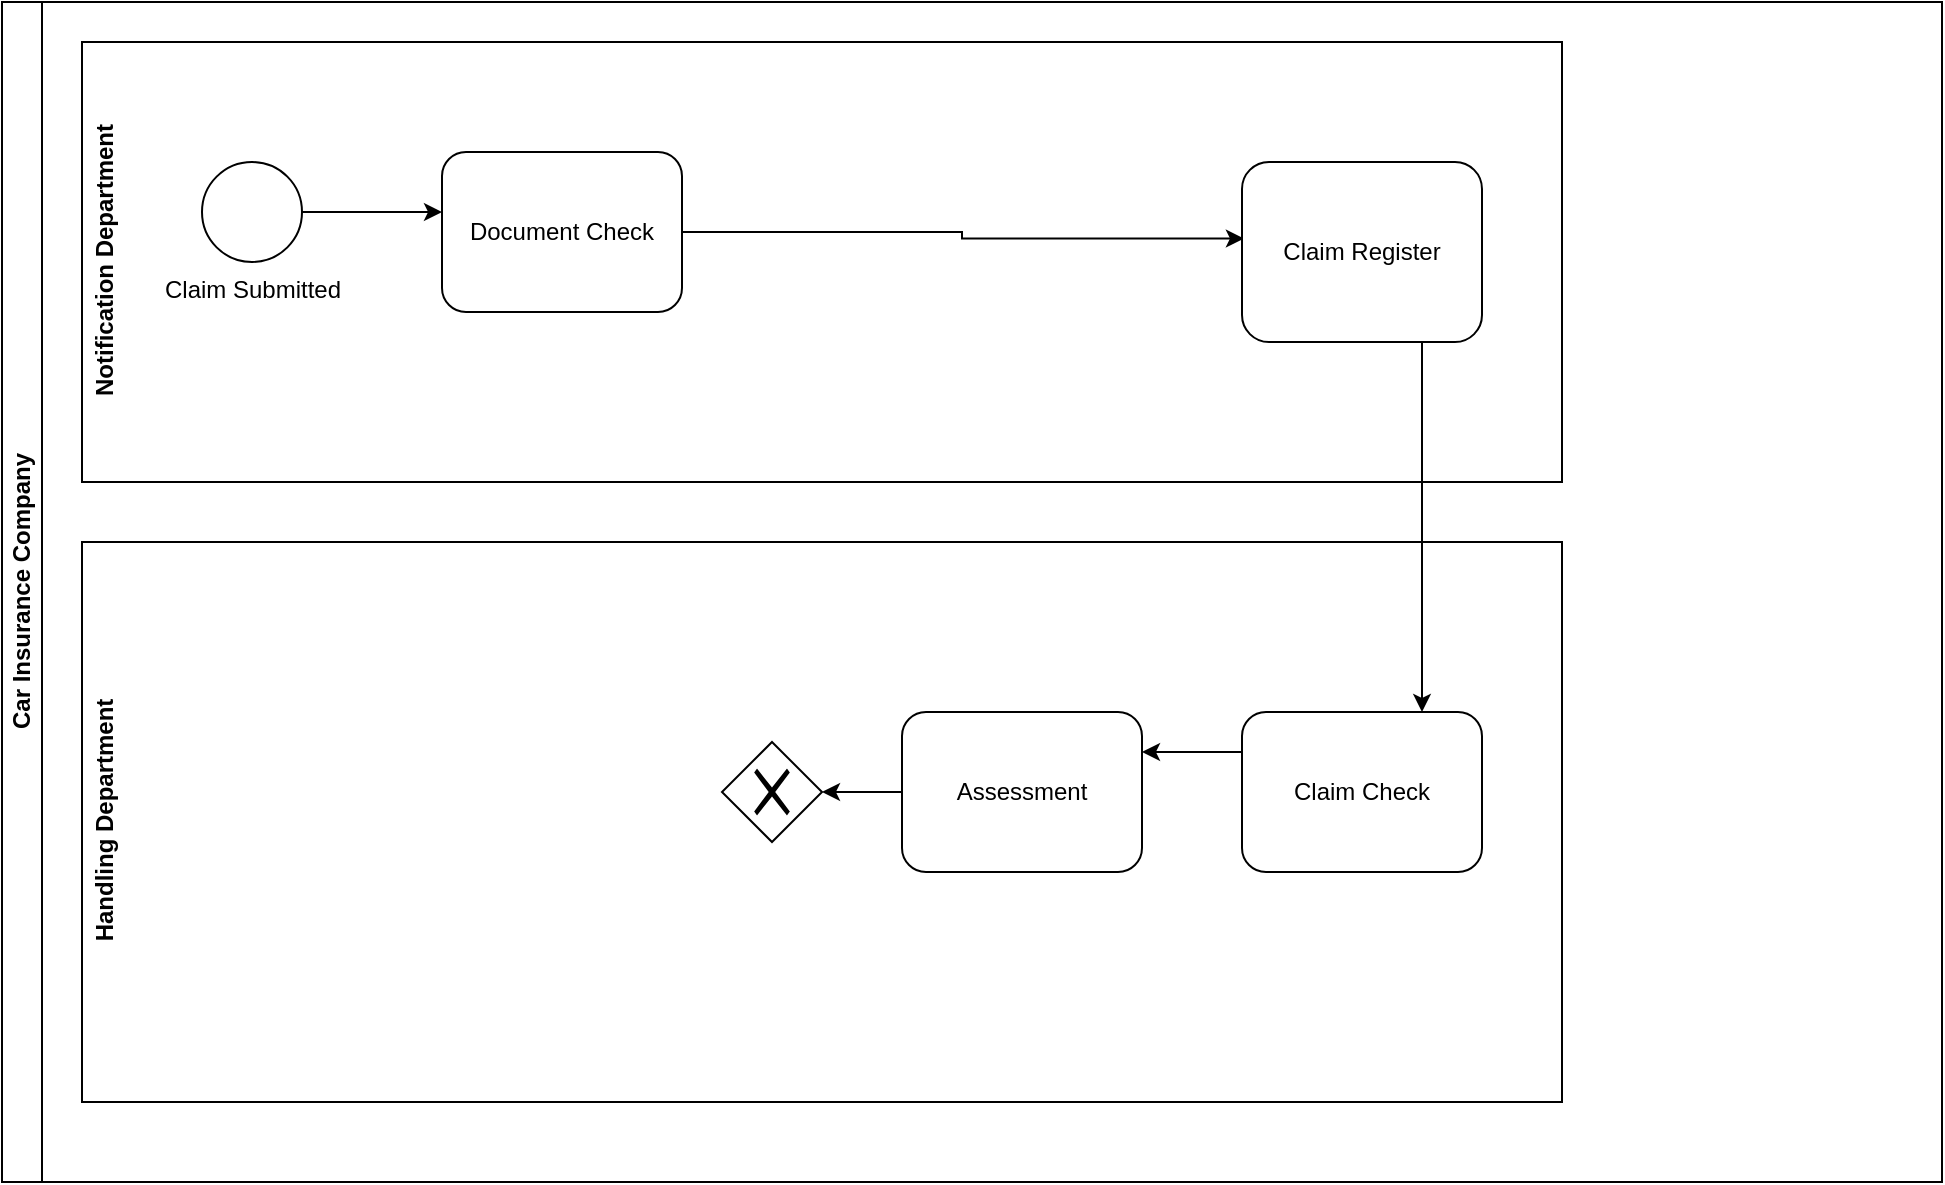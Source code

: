 <mxfile version="13.6.2" type="github">
  <diagram id="gAq9_eEWLWpcsNNy8KeX" name="My Answer">
    <mxGraphModel dx="642" dy="520" grid="1" gridSize="10" guides="1" tooltips="1" connect="1" arrows="1" fold="1" page="1" pageScale="1" pageWidth="1654" pageHeight="1169" math="0" shadow="0">
      <root>
        <mxCell id="0" />
        <mxCell id="1" parent="0" />
        <mxCell id="t4xo15ltuLMJvpSh2PAa-2" value="Car Insurance Company" style="swimlane;html=1;horizontal=0;startSize=20;" vertex="1" parent="1">
          <mxGeometry x="40" y="30" width="970" height="590" as="geometry" />
        </mxCell>
        <mxCell id="t4xo15ltuLMJvpSh2PAa-3" value="Notification Department" style="swimlane;html=1;horizontal=0;swimlaneLine=0;startSize=23;" vertex="1" parent="t4xo15ltuLMJvpSh2PAa-2">
          <mxGeometry x="40" y="20" width="740" height="220" as="geometry" />
        </mxCell>
        <mxCell id="t4xo15ltuLMJvpSh2PAa-7" style="edgeStyle=orthogonalEdgeStyle;rounded=0;orthogonalLoop=1;jettySize=auto;html=1;entryX=0;entryY=0.375;entryDx=0;entryDy=0;entryPerimeter=0;" edge="1" parent="t4xo15ltuLMJvpSh2PAa-3" source="t4xo15ltuLMJvpSh2PAa-5" target="t4xo15ltuLMJvpSh2PAa-6">
          <mxGeometry relative="1" as="geometry" />
        </mxCell>
        <mxCell id="t4xo15ltuLMJvpSh2PAa-5" value="Claim Submitted" style="shape=mxgraph.bpmn.shape;html=1;verticalLabelPosition=bottom;labelBackgroundColor=#ffffff;verticalAlign=top;align=center;perimeter=ellipsePerimeter;outlineConnect=0;outline=standard;symbol=general;" vertex="1" parent="t4xo15ltuLMJvpSh2PAa-3">
          <mxGeometry x="60" y="60" width="50" height="50" as="geometry" />
        </mxCell>
        <mxCell id="t4xo15ltuLMJvpSh2PAa-9" style="edgeStyle=orthogonalEdgeStyle;rounded=0;orthogonalLoop=1;jettySize=auto;html=1;exitX=1;exitY=0.5;exitDx=0;exitDy=0;entryX=0.008;entryY=0.425;entryDx=0;entryDy=0;entryPerimeter=0;" edge="1" parent="t4xo15ltuLMJvpSh2PAa-3" source="t4xo15ltuLMJvpSh2PAa-6" target="t4xo15ltuLMJvpSh2PAa-8">
          <mxGeometry relative="1" as="geometry" />
        </mxCell>
        <mxCell id="t4xo15ltuLMJvpSh2PAa-6" value="Document Check" style="shape=ext;rounded=1;html=1;whiteSpace=wrap;" vertex="1" parent="t4xo15ltuLMJvpSh2PAa-3">
          <mxGeometry x="180" y="55" width="120" height="80" as="geometry" />
        </mxCell>
        <mxCell id="t4xo15ltuLMJvpSh2PAa-8" value="Claim Register" style="shape=ext;rounded=1;html=1;whiteSpace=wrap;" vertex="1" parent="t4xo15ltuLMJvpSh2PAa-3">
          <mxGeometry x="580" y="60" width="120" height="90" as="geometry" />
        </mxCell>
        <mxCell id="t4xo15ltuLMJvpSh2PAa-10" value="Handling Department" style="swimlane;html=1;horizontal=0;swimlaneLine=0;" vertex="1" parent="t4xo15ltuLMJvpSh2PAa-2">
          <mxGeometry x="40" y="270" width="740" height="280" as="geometry" />
        </mxCell>
        <mxCell id="t4xo15ltuLMJvpSh2PAa-14" style="edgeStyle=orthogonalEdgeStyle;rounded=0;orthogonalLoop=1;jettySize=auto;html=1;exitX=0;exitY=0.25;exitDx=0;exitDy=0;entryX=1;entryY=0.25;entryDx=0;entryDy=0;" edge="1" parent="t4xo15ltuLMJvpSh2PAa-10" source="t4xo15ltuLMJvpSh2PAa-11" target="t4xo15ltuLMJvpSh2PAa-13">
          <mxGeometry relative="1" as="geometry" />
        </mxCell>
        <mxCell id="t4xo15ltuLMJvpSh2PAa-11" value="Claim Check" style="shape=ext;rounded=1;html=1;whiteSpace=wrap;" vertex="1" parent="t4xo15ltuLMJvpSh2PAa-10">
          <mxGeometry x="580" y="85" width="120" height="80" as="geometry" />
        </mxCell>
        <mxCell id="t4xo15ltuLMJvpSh2PAa-16" style="edgeStyle=orthogonalEdgeStyle;rounded=0;orthogonalLoop=1;jettySize=auto;html=1;exitX=0;exitY=0.5;exitDx=0;exitDy=0;" edge="1" parent="t4xo15ltuLMJvpSh2PAa-10" source="t4xo15ltuLMJvpSh2PAa-13" target="t4xo15ltuLMJvpSh2PAa-15">
          <mxGeometry relative="1" as="geometry" />
        </mxCell>
        <mxCell id="t4xo15ltuLMJvpSh2PAa-13" value="Assessment" style="shape=ext;rounded=1;html=1;whiteSpace=wrap;" vertex="1" parent="t4xo15ltuLMJvpSh2PAa-10">
          <mxGeometry x="410" y="85" width="120" height="80" as="geometry" />
        </mxCell>
        <mxCell id="t4xo15ltuLMJvpSh2PAa-15" value="" style="shape=mxgraph.bpmn.shape;html=1;verticalLabelPosition=bottom;labelBackgroundColor=#ffffff;verticalAlign=top;align=center;perimeter=rhombusPerimeter;background=gateway;outlineConnect=0;outline=none;symbol=exclusiveGw;" vertex="1" parent="t4xo15ltuLMJvpSh2PAa-10">
          <mxGeometry x="320" y="100" width="50" height="50" as="geometry" />
        </mxCell>
        <mxCell id="t4xo15ltuLMJvpSh2PAa-12" style="edgeStyle=orthogonalEdgeStyle;rounded=0;orthogonalLoop=1;jettySize=auto;html=1;exitX=0.75;exitY=1;exitDx=0;exitDy=0;entryX=0.75;entryY=0;entryDx=0;entryDy=0;" edge="1" parent="t4xo15ltuLMJvpSh2PAa-2" source="t4xo15ltuLMJvpSh2PAa-8" target="t4xo15ltuLMJvpSh2PAa-11">
          <mxGeometry relative="1" as="geometry" />
        </mxCell>
      </root>
    </mxGraphModel>
  </diagram>
</mxfile>
